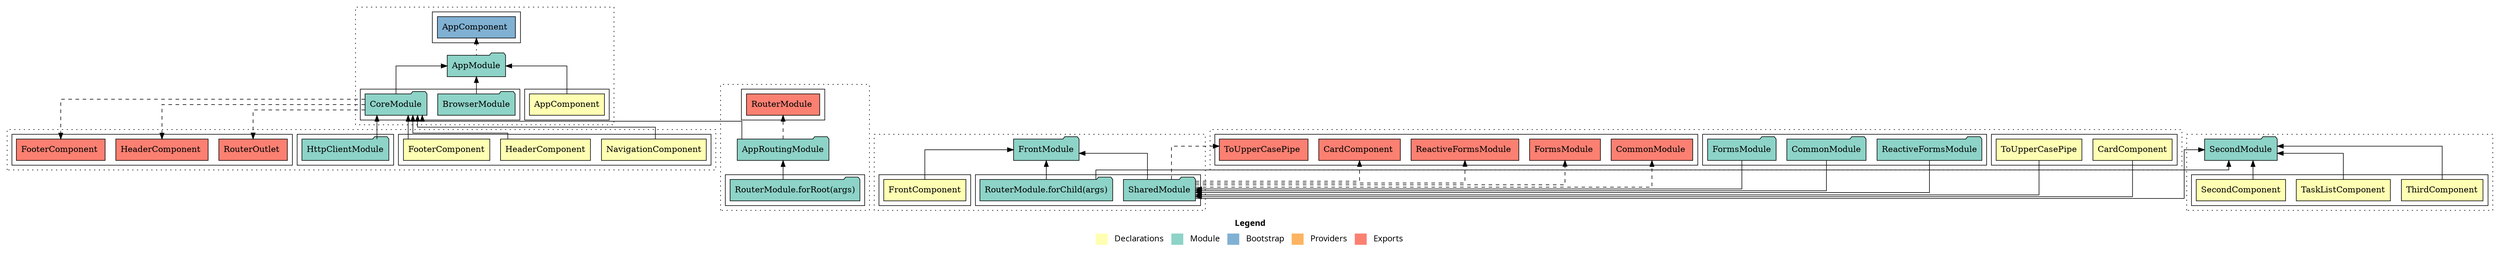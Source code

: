 digraph dependencies { node [shape="rect", style="filled", colorscheme=set312]; ranksep=0.4; compound=false; remincross=true; splines=true; splines=ortho; rankdir=LR; rankdir=TB; rankdir=BT; label=<<table BORDER="0"> <tr> <td colspan="5" align="center"><b>Legend</b></td> </tr> <tr> <td> <table BORDER="0"> <tr> <td bgcolor="#ffffb3" width="20"></td> <td>  Declarations</td> </tr> </table> </td> <td> <table BORDER="0"> <tr> <td bgcolor="#8dd3c7" width="20"></td> <td>  Module</td> </tr> </table> </td> <td> <table BORDER="0"> <tr> <td bgcolor="#80b1d3" width="20"></td> <td>  Bootstrap</td> </tr> </table> </td> <td> <table BORDER="0"> <tr> <td bgcolor="#fdb462" width="20"></td> <td>  Providers</td> </tr> </table> </td> <td> <table BORDER="0"> <tr> <td bgcolor="#fb8072" width="20"></td> <td>  Exports</td> </tr> </table> </td> </tr></table>>; ratio=compress; fontname="sans-serif";  subgraph "cluster_AppModule" { label=""; style="dotted";node [shape="folder", fillcolor=1]; subgraph cluster_AppModule_declarations { style="solid";node [style="filled", shape="rect"]; node [fillcolor=2]; "AppComponent"; }  "AppComponent" -> "AppModule" [style="solid", lhead="cluster_AppModule" ltail="cluster_AppModule_declarations"]; subgraph "cluster_AppModule_AppComponent_providers" { style="solid";  }    subgraph cluster_AppModule_imports { style="solid"; node [style="filled", fillcolor=1, shape="rect"];    "BrowserModule" [label="BrowserModule", shape="folder"];    "CoreModule" [label="CoreModule", shape="folder"];   }    "BrowserModule" -> "AppModule" [lhead="cluster_AppModule", ltail="cluster_AppModule_imports"];    "CoreModule" -> "AppModule" [lhead="cluster_AppModule", ltail="cluster_AppModule_imports"];     subgraph cluster_AppModule_exports { style="solid";node [style="filled", fillcolor=4, shape="rect"];}    subgraph cluster_AppModule_bootstrap { style="solid"; node [style="filled", fillcolor=5, shape="rect"];  "AppComponent " [label="AppComponent ", shape="rect"]  }  "AppModule" -> "AppComponent " [style="dotted", lhead="cluster_AppModule_bootstrap" ltail="cluster_AppModule"];    subgraph cluster_AppModule_providers { style="solid"; node [style="filled", fillcolor=6, shape="rect"];   }     }  subgraph "cluster_AppRoutingModule" { label=""; style="dotted";node [shape="folder", fillcolor=1]; subgraph cluster_AppRoutingModule_declarations { style="solid";node [style="filled", shape="rect"]; }    subgraph cluster_AppRoutingModule_imports { style="solid"; node [style="filled", fillcolor=1, shape="rect"];    "RouterModule.forRoot(args)" [label="RouterModule.forRoot(args)", shape="folder"];   }    "RouterModule.forRoot(args)" -> "AppRoutingModule" [lhead="cluster_AppRoutingModule", ltail="cluster_AppRoutingModule_imports"];     subgraph cluster_AppRoutingModule_exports { style="solid";node [style="filled", fillcolor=4, shape="rect"];"RouterModule " [label="RouterModule ", shape="rect"]}  "AppRoutingModule" -> "RouterModule " [style="dashed", ltail="cluster_AppRoutingModule" lhead="cluster_AppRoutingModule_exports"];    subgraph cluster_AppRoutingModule_bootstrap { style="solid"; node [style="filled", fillcolor=5, shape="rect"];  }    subgraph cluster_AppRoutingModule_providers { style="solid"; node [style="filled", fillcolor=6, shape="rect"];   }     }  subgraph "cluster_CoreModule" { label=""; style="dotted";node [shape="folder", fillcolor=1]; subgraph cluster_CoreModule_declarations { style="solid";node [style="filled", shape="rect"]; node [fillcolor=2]; "HeaderComponent"; node [fillcolor=2]; "FooterComponent"; node [fillcolor=2]; "NavigationComponent"; }  "HeaderComponent" -> "CoreModule" [style="solid", lhead="cluster_CoreModule" ltail="cluster_CoreModule_declarations"]; subgraph "cluster_CoreModule_HeaderComponent_providers" { style="solid";  }  "FooterComponent" -> "CoreModule" [style="solid", lhead="cluster_CoreModule" ltail="cluster_CoreModule_declarations"]; subgraph "cluster_CoreModule_FooterComponent_providers" { style="solid";  }  "NavigationComponent" -> "CoreModule" [style="solid", lhead="cluster_CoreModule" ltail="cluster_CoreModule_declarations"]; subgraph "cluster_CoreModule_NavigationComponent_providers" { style="solid";  }    subgraph cluster_CoreModule_imports { style="solid"; node [style="filled", fillcolor=1, shape="rect"];    "AppRoutingModule" [label="AppRoutingModule", shape="folder"];    "HttpClientModule" [label="HttpClientModule", shape="folder"];   }    "AppRoutingModule" -> "CoreModule" [lhead="cluster_CoreModule", ltail="cluster_CoreModule_imports"];    "HttpClientModule" -> "CoreModule" [lhead="cluster_CoreModule", ltail="cluster_CoreModule_imports"];     subgraph cluster_CoreModule_exports { style="solid";node [style="filled", fillcolor=4, shape="rect"];"HeaderComponent " [label="HeaderComponent ", shape="rect"]"FooterComponent " [label="FooterComponent ", shape="rect"]"RouterOutlet " [label="RouterOutlet ", shape="rect"]}  "CoreModule" -> "HeaderComponent " [style="dashed", ltail="cluster_CoreModule" lhead="cluster_CoreModule_exports"];  "CoreModule" -> "FooterComponent " [style="dashed", ltail="cluster_CoreModule" lhead="cluster_CoreModule_exports"];  "CoreModule" -> "RouterOutlet " [style="dashed", ltail="cluster_CoreModule" lhead="cluster_CoreModule_exports"];    subgraph cluster_CoreModule_bootstrap { style="solid"; node [style="filled", fillcolor=5, shape="rect"];  }    subgraph cluster_CoreModule_providers { style="solid"; node [style="filled", fillcolor=6, shape="rect"];   }     }  subgraph "cluster_FrontModule" { label=""; style="dotted";node [shape="folder", fillcolor=1]; subgraph cluster_FrontModule_declarations { style="solid";node [style="filled", shape="rect"]; node [fillcolor=2]; "FrontComponent"; }  "FrontComponent" -> "FrontModule" [style="solid", lhead="cluster_FrontModule" ltail="cluster_FrontModule_declarations"]; subgraph "cluster_FrontModule_FrontComponent_providers" { style="solid";  }    subgraph cluster_FrontModule_imports { style="solid"; node [style="filled", fillcolor=1, shape="rect"];    "SharedModule" [label="SharedModule", shape="folder"];    "RouterModule.forChild(args)" [label="RouterModule.forChild(args)", shape="folder"];   }    "SharedModule" -> "FrontModule" [lhead="cluster_FrontModule", ltail="cluster_FrontModule_imports"];    "RouterModule.forChild(args)" -> "FrontModule" [lhead="cluster_FrontModule", ltail="cluster_FrontModule_imports"];     subgraph cluster_FrontModule_exports { style="solid";node [style="filled", fillcolor=4, shape="rect"];}    subgraph cluster_FrontModule_bootstrap { style="solid"; node [style="filled", fillcolor=5, shape="rect"];  }    subgraph cluster_FrontModule_providers { style="solid"; node [style="filled", fillcolor=6, shape="rect"];   }     }  subgraph "cluster_SecondModule" { label=""; style="dotted";node [shape="folder", fillcolor=1]; subgraph cluster_SecondModule_declarations { style="solid";node [style="filled", shape="rect"]; node [fillcolor=2]; "SecondComponent"; node [fillcolor=2]; "ThirdComponent"; node [fillcolor=2]; "TaskListComponent"; }  "SecondComponent" -> "SecondModule" [style="solid", lhead="cluster_SecondModule" ltail="cluster_SecondModule_declarations"]; subgraph "cluster_SecondModule_SecondComponent_providers" { style="solid";  }  "ThirdComponent" -> "SecondModule" [style="solid", lhead="cluster_SecondModule" ltail="cluster_SecondModule_declarations"]; subgraph "cluster_SecondModule_ThirdComponent_providers" { style="solid";  }  "TaskListComponent" -> "SecondModule" [style="solid", lhead="cluster_SecondModule" ltail="cluster_SecondModule_declarations"]; subgraph "cluster_SecondModule_TaskListComponent_providers" { style="solid";  }    subgraph cluster_SecondModule_imports { style="solid"; node [style="filled", fillcolor=1, shape="rect"];    "SharedModule" [label="SharedModule", shape="folder"];    "RouterModule.forChild(args)" [label="RouterModule.forChild(args)", shape="folder"];   }    "SharedModule" -> "SecondModule" [lhead="cluster_SecondModule", ltail="cluster_SecondModule_imports"];    "RouterModule.forChild(args)" -> "SecondModule" [lhead="cluster_SecondModule", ltail="cluster_SecondModule_imports"];     subgraph cluster_SecondModule_exports { style="solid";node [style="filled", fillcolor=4, shape="rect"];}    subgraph cluster_SecondModule_bootstrap { style="solid"; node [style="filled", fillcolor=5, shape="rect"];  }    subgraph cluster_SecondModule_providers { style="solid"; node [style="filled", fillcolor=6, shape="rect"];   }     }  subgraph "cluster_SharedModule" { label=""; style="dotted";node [shape="folder", fillcolor=1]; subgraph cluster_SharedModule_declarations { style="solid";node [style="filled", shape="rect"]; node [fillcolor=2]; "CardComponent"; node [fillcolor=2]; "ToUpperCasePipe"; }  "CardComponent" -> "SharedModule" [style="solid", lhead="cluster_SharedModule" ltail="cluster_SharedModule_declarations"]; subgraph "cluster_SharedModule_CardComponent_providers" { style="solid";  }  "ToUpperCasePipe" -> "SharedModule" [style="solid", lhead="cluster_SharedModule" ltail="cluster_SharedModule_declarations"]; subgraph "cluster_SharedModule_ToUpperCasePipe_providers" { style="solid";  }    subgraph cluster_SharedModule_imports { style="solid"; node [style="filled", fillcolor=1, shape="rect"];    "CommonModule" [label="CommonModule", shape="folder"];    "FormsModule" [label="FormsModule", shape="folder"];    "ReactiveFormsModule" [label="ReactiveFormsModule", shape="folder"];   }    "CommonModule" -> "SharedModule" [lhead="cluster_SharedModule", ltail="cluster_SharedModule_imports"];    "FormsModule" -> "SharedModule" [lhead="cluster_SharedModule", ltail="cluster_SharedModule_imports"];    "ReactiveFormsModule" -> "SharedModule" [lhead="cluster_SharedModule", ltail="cluster_SharedModule_imports"];     subgraph cluster_SharedModule_exports { style="solid";node [style="filled", fillcolor=4, shape="rect"];"CommonModule " [label="CommonModule ", shape="rect"]"FormsModule " [label="FormsModule ", shape="rect"]"ReactiveFormsModule " [label="ReactiveFormsModule ", shape="rect"]"CardComponent " [label="CardComponent ", shape="rect"]"ToUpperCasePipe " [label="ToUpperCasePipe ", shape="rect"]}  "SharedModule" -> "CommonModule " [style="dashed", ltail="cluster_SharedModule" lhead="cluster_SharedModule_exports"];  "SharedModule" -> "FormsModule " [style="dashed", ltail="cluster_SharedModule" lhead="cluster_SharedModule_exports"];  "SharedModule" -> "ReactiveFormsModule " [style="dashed", ltail="cluster_SharedModule" lhead="cluster_SharedModule_exports"];  "SharedModule" -> "CardComponent " [style="dashed", ltail="cluster_SharedModule" lhead="cluster_SharedModule_exports"];  "SharedModule" -> "ToUpperCasePipe " [style="dashed", ltail="cluster_SharedModule" lhead="cluster_SharedModule_exports"];    subgraph cluster_SharedModule_bootstrap { style="solid"; node [style="filled", fillcolor=5, shape="rect"];  }    subgraph cluster_SharedModule_providers { style="solid"; node [style="filled", fillcolor=6, shape="rect"];   }     }  }